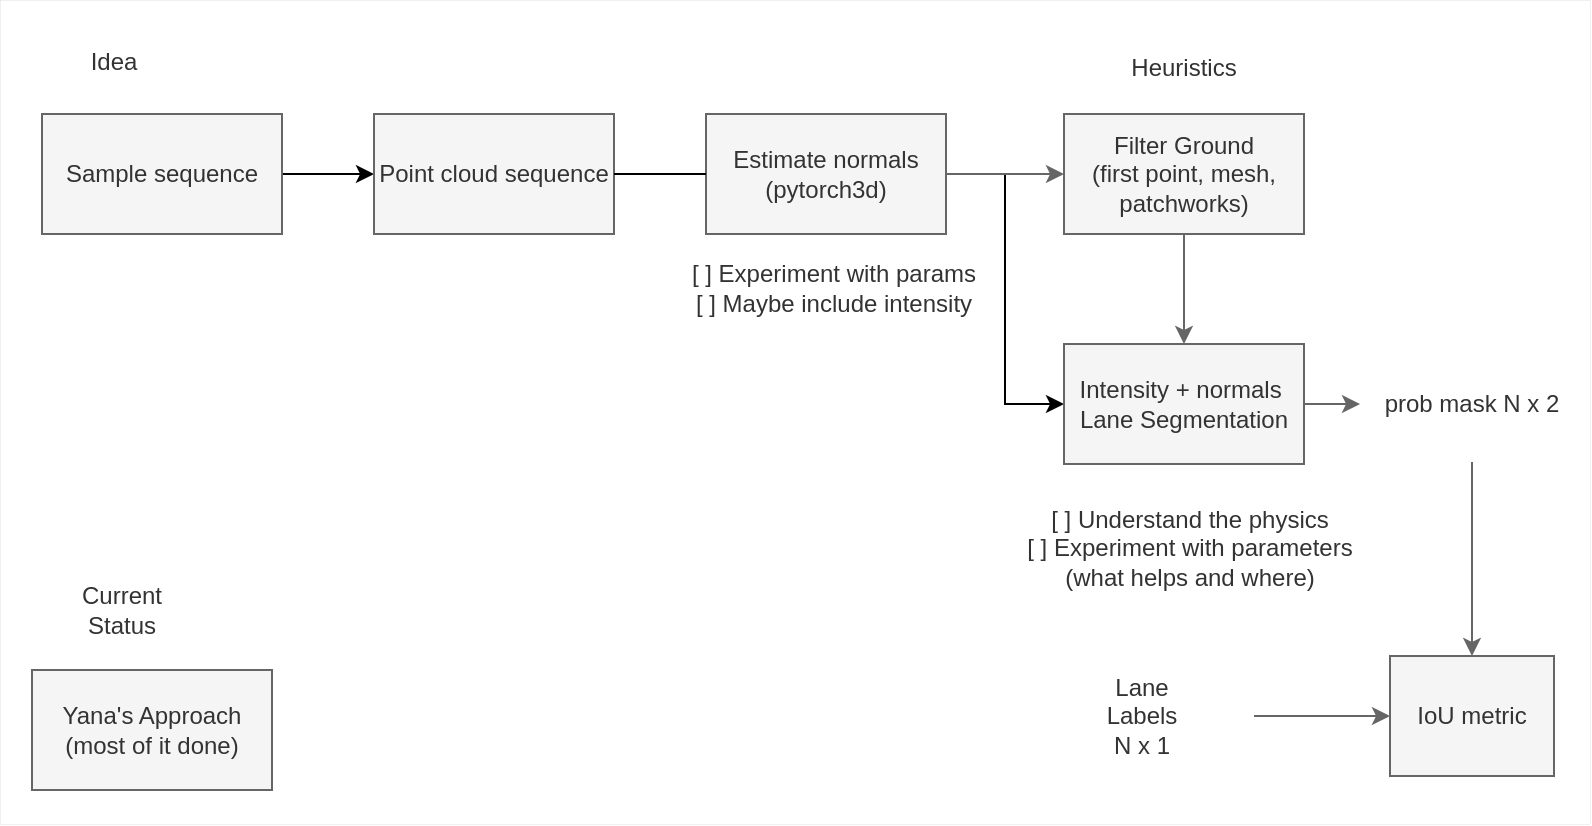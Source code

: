 <mxfile version="20.5.3" type="embed"><diagram id="23iRSUPoRavnBvh4doch" name="Page-1"><mxGraphModel dx="20" dy="1743" grid="0" gridSize="10" guides="1" tooltips="1" connect="1" arrows="1" fold="1" page="1" pageScale="1" pageWidth="827" pageHeight="1169" background="#ffffff" math="1" shadow="0"><root><mxCell id="0"/><mxCell id="1" parent="0"/><mxCell id="30" value="" style="rounded=0;whiteSpace=wrap;html=1;fillColor=#FFFFFF;fontColor=#333333;strokeColor=#666666;strokeWidth=0;" vertex="1" parent="1"><mxGeometry x="843" y="-6" width="795" height="412" as="geometry"/></mxCell><mxCell id="7" style="edgeStyle=orthogonalEdgeStyle;rounded=0;orthogonalLoop=1;jettySize=auto;html=1;entryX=0;entryY=0.5;entryDx=0;entryDy=0;strokeColor=#000000;" parent="1" source="3" target="6" edge="1"><mxGeometry relative="1" as="geometry"/></mxCell><mxCell id="3" value="Sample sequence" style="rounded=0;whiteSpace=wrap;html=1;fillColor=#f5f5f5;fontColor=#333333;strokeColor=#666666;" parent="1" vertex="1"><mxGeometry x="864" y="51" width="120" height="60" as="geometry"/></mxCell><mxCell id="6" value="Point cloud sequence" style="rounded=0;whiteSpace=wrap;html=1;fillColor=#f5f5f5;fontColor=#333333;strokeColor=#666666;" parent="1" vertex="1"><mxGeometry x="1030" y="51" width="120" height="60" as="geometry"/></mxCell><mxCell id="33" style="edgeStyle=orthogonalEdgeStyle;rounded=0;orthogonalLoop=1;jettySize=auto;html=1;entryX=0.5;entryY=0;entryDx=0;entryDy=0;fillColor=#f5f5f5;strokeColor=#666666;" edge="1" parent="1" source="8" target="20"><mxGeometry relative="1" as="geometry"/></mxCell><mxCell id="8" value="Filter Ground&lt;br&gt;(first point, mesh, patchworks)" style="rounded=0;whiteSpace=wrap;html=1;fillColor=#f5f5f5;fontColor=#333333;strokeColor=#666666;" parent="1" vertex="1"><mxGeometry x="1375" y="51" width="120" height="60" as="geometry"/></mxCell><mxCell id="15" style="edgeStyle=orthogonalEdgeStyle;rounded=0;orthogonalLoop=1;jettySize=auto;html=1;strokeColor=#000000;entryX=0;entryY=0.5;entryDx=0;entryDy=0;" parent="1" source="10" target="20" edge="1"><mxGeometry relative="1" as="geometry"><mxPoint x="1710" y="90" as="targetPoint"/><Array as="points"/></mxGeometry></mxCell><mxCell id="18" value="Current Status" style="text;html=1;strokeColor=none;fillColor=none;align=center;verticalAlign=middle;whiteSpace=wrap;rounded=0;fontFamily=Helvetica;fontSize=12;fontColor=#333333;" parent="1" vertex="1"><mxGeometry x="874" y="284" width="60" height="30" as="geometry"/></mxCell><mxCell id="19" value="Idea" style="text;html=1;strokeColor=none;fillColor=none;align=center;verticalAlign=middle;whiteSpace=wrap;rounded=0;fontFamily=Helvetica;fontSize=12;fontColor=#333333;" parent="1" vertex="1"><mxGeometry x="870" y="10" width="60" height="30" as="geometry"/></mxCell><mxCell id="31" style="edgeStyle=orthogonalEdgeStyle;rounded=0;orthogonalLoop=1;jettySize=auto;html=1;entryX=0;entryY=0.5;entryDx=0;entryDy=0;fillColor=#f5f5f5;strokeColor=#666666;" edge="1" parent="1" source="20" target="23"><mxGeometry relative="1" as="geometry"/></mxCell><mxCell id="20" value="Intensity + normals&amp;nbsp;&lt;br&gt;Lane Segmentation" style="rounded=0;whiteSpace=wrap;html=1;fillColor=#f5f5f5;fontColor=#333333;strokeColor=#666666;" parent="1" vertex="1"><mxGeometry x="1375" y="166" width="120" height="60" as="geometry"/></mxCell><mxCell id="21" value="Yana's Approach&lt;br&gt;(most of it done)" style="rounded=0;whiteSpace=wrap;html=1;fillColor=#f5f5f5;fontColor=#333333;strokeColor=#666666;" parent="1" vertex="1"><mxGeometry x="859" y="329" width="120" height="60" as="geometry"/></mxCell><mxCell id="22" value="[ ] Understand the physics&lt;br&gt;[ ] Experiment with parameters (what helps and where)&lt;br&gt;" style="text;html=1;strokeColor=none;fillColor=none;align=center;verticalAlign=middle;whiteSpace=wrap;rounded=0;fontFamily=Helvetica;fontSize=12;fontColor=#333333;" parent="1" vertex="1"><mxGeometry x="1345" y="237" width="186" height="61" as="geometry"/></mxCell><mxCell id="35" style="edgeStyle=orthogonalEdgeStyle;rounded=0;orthogonalLoop=1;jettySize=auto;html=1;entryX=0.5;entryY=0;entryDx=0;entryDy=0;fillColor=#f5f5f5;strokeColor=#666666;" edge="1" parent="1" source="23" target="34"><mxGeometry relative="1" as="geometry"/></mxCell><mxCell id="23" value="prob mask N x 2" style="text;html=1;strokeColor=none;fillColor=none;align=center;verticalAlign=middle;whiteSpace=wrap;rounded=0;fontFamily=Helvetica;fontSize=12;fontColor=#333333;" parent="1" vertex="1"><mxGeometry x="1523" y="167" width="112" height="58" as="geometry"/></mxCell><mxCell id="25" style="edgeStyle=orthogonalEdgeStyle;rounded=0;orthogonalLoop=1;jettySize=auto;html=1;entryX=0;entryY=0.5;entryDx=0;entryDy=0;fontFamily=Helvetica;fontSize=12;fontColor=#333333;fillColor=#f5f5f5;strokeColor=#666666;" parent="1" source="10" target="8" edge="1"><mxGeometry relative="1" as="geometry"/></mxCell><mxCell id="10" value="Estimate normals&lt;br&gt;(pytorch3d)" style="rounded=0;whiteSpace=wrap;html=1;fillColor=#f5f5f5;fontColor=#333333;strokeColor=#666666;" parent="1" vertex="1"><mxGeometry x="1196" y="51" width="120" height="60" as="geometry"/></mxCell><mxCell id="24" value="" style="edgeStyle=orthogonalEdgeStyle;rounded=0;orthogonalLoop=1;jettySize=auto;html=1;entryX=0;entryY=0.5;entryDx=0;entryDy=0;strokeColor=#000000;endArrow=none;" parent="1" source="6" target="10" edge="1"><mxGeometry relative="1" as="geometry"><mxPoint x="1150.0" y="81" as="sourcePoint"/><mxPoint x="1458" y="85" as="targetPoint"/></mxGeometry></mxCell><mxCell id="26" value="[ ] Experiment with params&lt;br&gt;[ ] Maybe include intensity" style="text;html=1;strokeColor=none;fillColor=none;align=center;verticalAlign=middle;whiteSpace=wrap;rounded=0;fontFamily=Helvetica;fontSize=12;fontColor=#333333;" parent="1" vertex="1"><mxGeometry x="1184" y="107" width="152" height="61" as="geometry"/></mxCell><mxCell id="28" value="Heuristics" style="text;html=1;strokeColor=none;fillColor=none;align=center;verticalAlign=middle;whiteSpace=wrap;rounded=0;fontFamily=Helvetica;fontSize=12;fontColor=#333333;" parent="1" vertex="1"><mxGeometry x="1385" y="13" width="100" height="30" as="geometry"/></mxCell><mxCell id="34" value="IoU metric" style="rounded=0;whiteSpace=wrap;html=1;fillColor=#f5f5f5;fontColor=#333333;strokeColor=#666666;" vertex="1" parent="1"><mxGeometry x="1538" y="322" width="82" height="60" as="geometry"/></mxCell><mxCell id="38" style="edgeStyle=orthogonalEdgeStyle;rounded=0;orthogonalLoop=1;jettySize=auto;html=1;entryX=0;entryY=0.5;entryDx=0;entryDy=0;fillColor=#f5f5f5;strokeColor=#666666;" edge="1" parent="1" source="36" target="34"><mxGeometry relative="1" as="geometry"/></mxCell><mxCell id="36" value="Lane&lt;br&gt;Labels&lt;br&gt;N x 1" style="text;html=1;strokeColor=none;fillColor=none;align=center;verticalAlign=middle;whiteSpace=wrap;rounded=0;fontFamily=Helvetica;fontSize=12;fontColor=#333333;" vertex="1" parent="1"><mxGeometry x="1358" y="323" width="112" height="58" as="geometry"/></mxCell></root></mxGraphModel></diagram></mxfile>